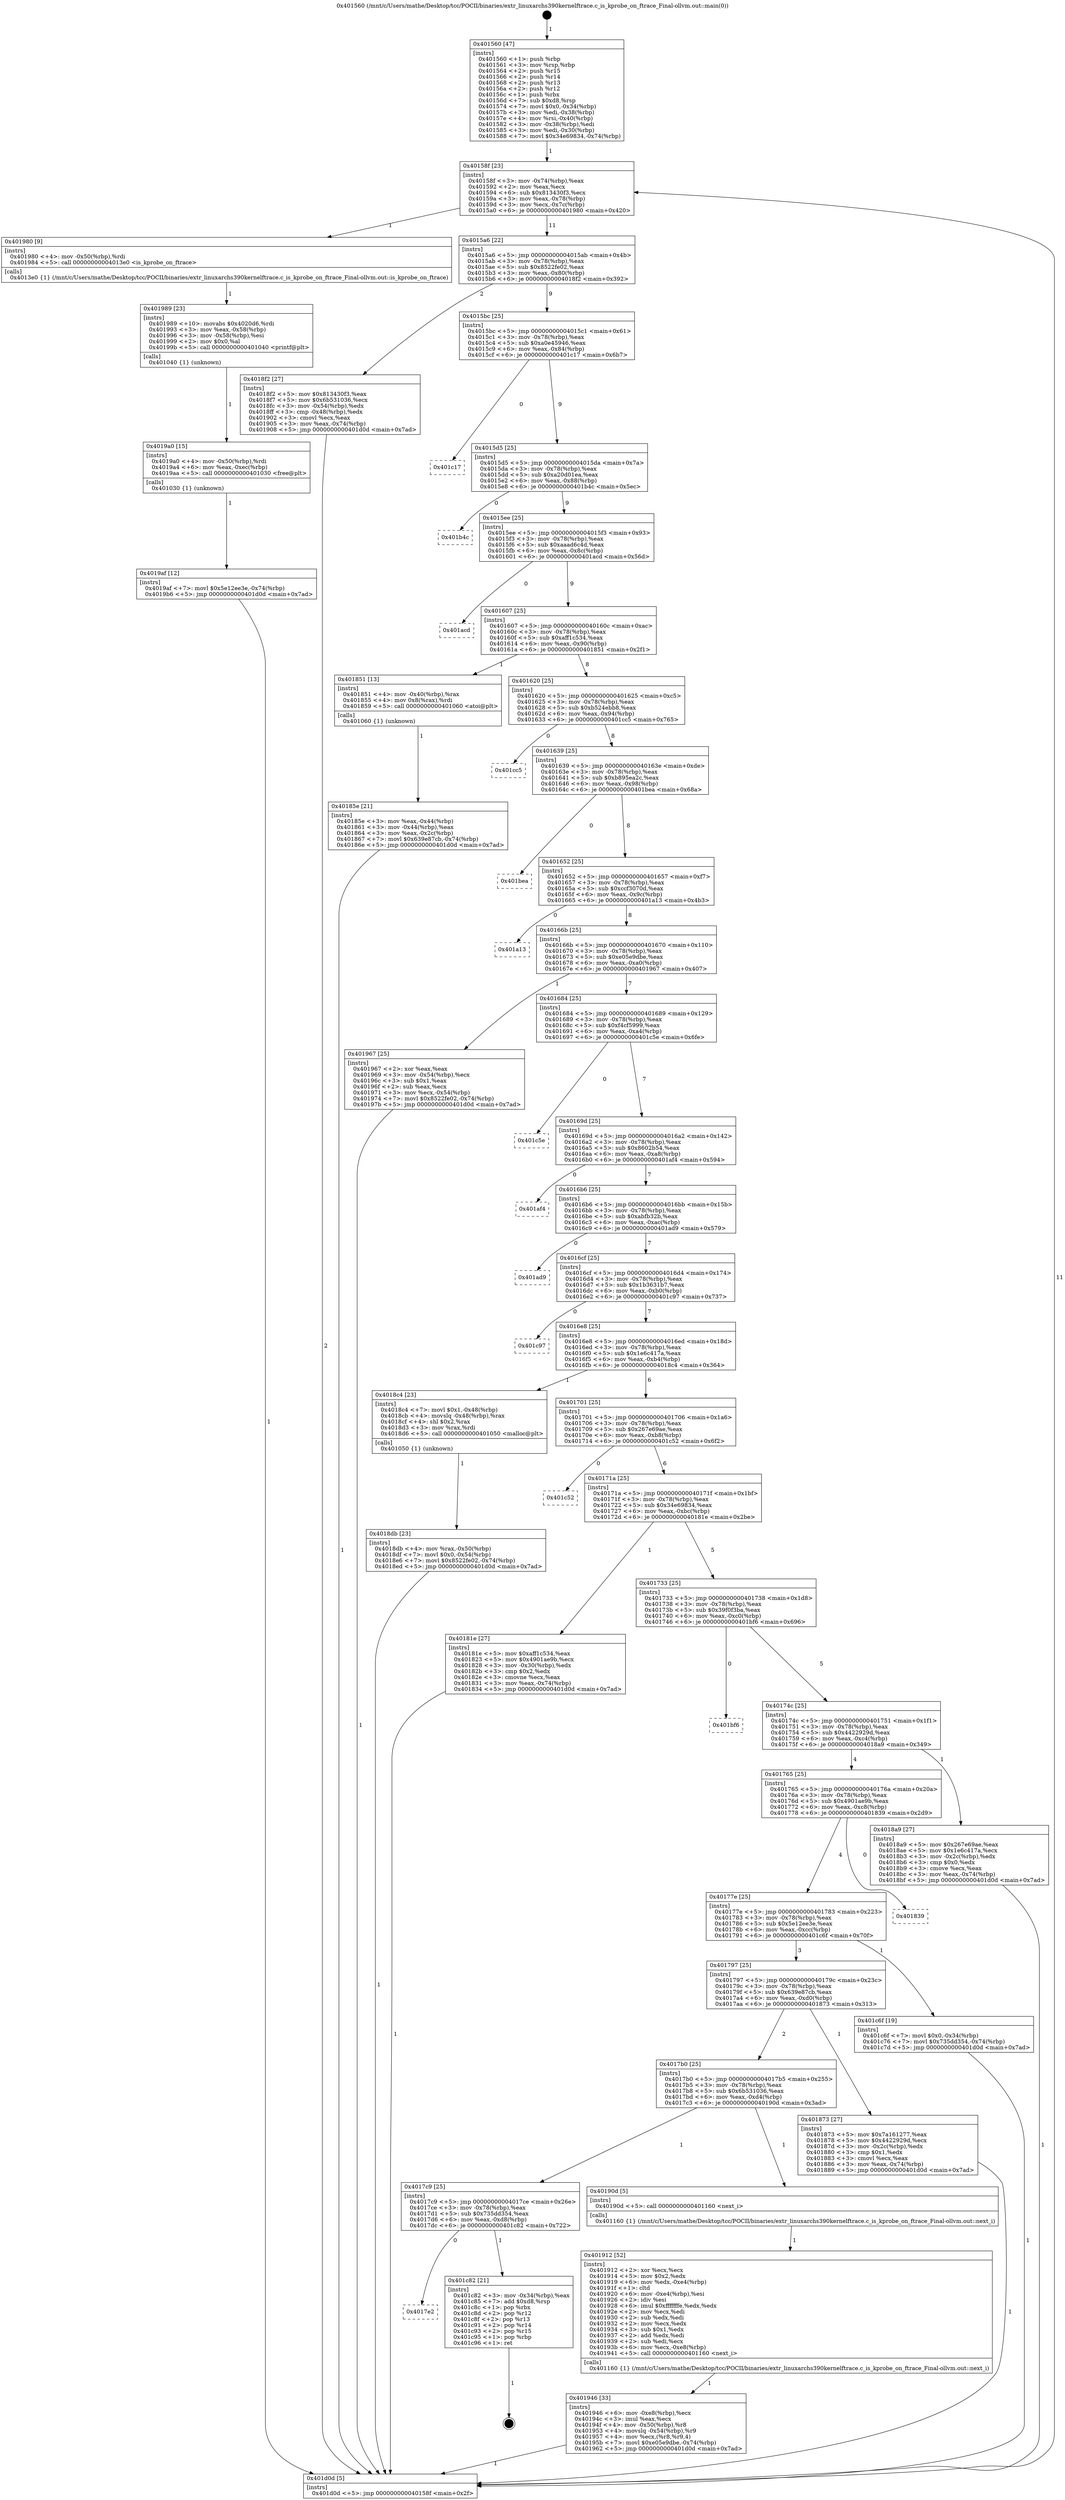 digraph "0x401560" {
  label = "0x401560 (/mnt/c/Users/mathe/Desktop/tcc/POCII/binaries/extr_linuxarchs390kernelftrace.c_is_kprobe_on_ftrace_Final-ollvm.out::main(0))"
  labelloc = "t"
  node[shape=record]

  Entry [label="",width=0.3,height=0.3,shape=circle,fillcolor=black,style=filled]
  "0x40158f" [label="{
     0x40158f [23]\l
     | [instrs]\l
     &nbsp;&nbsp;0x40158f \<+3\>: mov -0x74(%rbp),%eax\l
     &nbsp;&nbsp;0x401592 \<+2\>: mov %eax,%ecx\l
     &nbsp;&nbsp;0x401594 \<+6\>: sub $0x813430f3,%ecx\l
     &nbsp;&nbsp;0x40159a \<+3\>: mov %eax,-0x78(%rbp)\l
     &nbsp;&nbsp;0x40159d \<+3\>: mov %ecx,-0x7c(%rbp)\l
     &nbsp;&nbsp;0x4015a0 \<+6\>: je 0000000000401980 \<main+0x420\>\l
  }"]
  "0x401980" [label="{
     0x401980 [9]\l
     | [instrs]\l
     &nbsp;&nbsp;0x401980 \<+4\>: mov -0x50(%rbp),%rdi\l
     &nbsp;&nbsp;0x401984 \<+5\>: call 00000000004013e0 \<is_kprobe_on_ftrace\>\l
     | [calls]\l
     &nbsp;&nbsp;0x4013e0 \{1\} (/mnt/c/Users/mathe/Desktop/tcc/POCII/binaries/extr_linuxarchs390kernelftrace.c_is_kprobe_on_ftrace_Final-ollvm.out::is_kprobe_on_ftrace)\l
  }"]
  "0x4015a6" [label="{
     0x4015a6 [22]\l
     | [instrs]\l
     &nbsp;&nbsp;0x4015a6 \<+5\>: jmp 00000000004015ab \<main+0x4b\>\l
     &nbsp;&nbsp;0x4015ab \<+3\>: mov -0x78(%rbp),%eax\l
     &nbsp;&nbsp;0x4015ae \<+5\>: sub $0x8522fe02,%eax\l
     &nbsp;&nbsp;0x4015b3 \<+3\>: mov %eax,-0x80(%rbp)\l
     &nbsp;&nbsp;0x4015b6 \<+6\>: je 00000000004018f2 \<main+0x392\>\l
  }"]
  Exit [label="",width=0.3,height=0.3,shape=circle,fillcolor=black,style=filled,peripheries=2]
  "0x4018f2" [label="{
     0x4018f2 [27]\l
     | [instrs]\l
     &nbsp;&nbsp;0x4018f2 \<+5\>: mov $0x813430f3,%eax\l
     &nbsp;&nbsp;0x4018f7 \<+5\>: mov $0x6b531036,%ecx\l
     &nbsp;&nbsp;0x4018fc \<+3\>: mov -0x54(%rbp),%edx\l
     &nbsp;&nbsp;0x4018ff \<+3\>: cmp -0x48(%rbp),%edx\l
     &nbsp;&nbsp;0x401902 \<+3\>: cmovl %ecx,%eax\l
     &nbsp;&nbsp;0x401905 \<+3\>: mov %eax,-0x74(%rbp)\l
     &nbsp;&nbsp;0x401908 \<+5\>: jmp 0000000000401d0d \<main+0x7ad\>\l
  }"]
  "0x4015bc" [label="{
     0x4015bc [25]\l
     | [instrs]\l
     &nbsp;&nbsp;0x4015bc \<+5\>: jmp 00000000004015c1 \<main+0x61\>\l
     &nbsp;&nbsp;0x4015c1 \<+3\>: mov -0x78(%rbp),%eax\l
     &nbsp;&nbsp;0x4015c4 \<+5\>: sub $0xa0e45946,%eax\l
     &nbsp;&nbsp;0x4015c9 \<+6\>: mov %eax,-0x84(%rbp)\l
     &nbsp;&nbsp;0x4015cf \<+6\>: je 0000000000401c17 \<main+0x6b7\>\l
  }"]
  "0x4017e2" [label="{
     0x4017e2\l
  }", style=dashed]
  "0x401c17" [label="{
     0x401c17\l
  }", style=dashed]
  "0x4015d5" [label="{
     0x4015d5 [25]\l
     | [instrs]\l
     &nbsp;&nbsp;0x4015d5 \<+5\>: jmp 00000000004015da \<main+0x7a\>\l
     &nbsp;&nbsp;0x4015da \<+3\>: mov -0x78(%rbp),%eax\l
     &nbsp;&nbsp;0x4015dd \<+5\>: sub $0xa20d01ea,%eax\l
     &nbsp;&nbsp;0x4015e2 \<+6\>: mov %eax,-0x88(%rbp)\l
     &nbsp;&nbsp;0x4015e8 \<+6\>: je 0000000000401b4c \<main+0x5ec\>\l
  }"]
  "0x401c82" [label="{
     0x401c82 [21]\l
     | [instrs]\l
     &nbsp;&nbsp;0x401c82 \<+3\>: mov -0x34(%rbp),%eax\l
     &nbsp;&nbsp;0x401c85 \<+7\>: add $0xd8,%rsp\l
     &nbsp;&nbsp;0x401c8c \<+1\>: pop %rbx\l
     &nbsp;&nbsp;0x401c8d \<+2\>: pop %r12\l
     &nbsp;&nbsp;0x401c8f \<+2\>: pop %r13\l
     &nbsp;&nbsp;0x401c91 \<+2\>: pop %r14\l
     &nbsp;&nbsp;0x401c93 \<+2\>: pop %r15\l
     &nbsp;&nbsp;0x401c95 \<+1\>: pop %rbp\l
     &nbsp;&nbsp;0x401c96 \<+1\>: ret\l
  }"]
  "0x401b4c" [label="{
     0x401b4c\l
  }", style=dashed]
  "0x4015ee" [label="{
     0x4015ee [25]\l
     | [instrs]\l
     &nbsp;&nbsp;0x4015ee \<+5\>: jmp 00000000004015f3 \<main+0x93\>\l
     &nbsp;&nbsp;0x4015f3 \<+3\>: mov -0x78(%rbp),%eax\l
     &nbsp;&nbsp;0x4015f6 \<+5\>: sub $0xaaad6c4d,%eax\l
     &nbsp;&nbsp;0x4015fb \<+6\>: mov %eax,-0x8c(%rbp)\l
     &nbsp;&nbsp;0x401601 \<+6\>: je 0000000000401acd \<main+0x56d\>\l
  }"]
  "0x4019af" [label="{
     0x4019af [12]\l
     | [instrs]\l
     &nbsp;&nbsp;0x4019af \<+7\>: movl $0x5e12ee3e,-0x74(%rbp)\l
     &nbsp;&nbsp;0x4019b6 \<+5\>: jmp 0000000000401d0d \<main+0x7ad\>\l
  }"]
  "0x401acd" [label="{
     0x401acd\l
  }", style=dashed]
  "0x401607" [label="{
     0x401607 [25]\l
     | [instrs]\l
     &nbsp;&nbsp;0x401607 \<+5\>: jmp 000000000040160c \<main+0xac\>\l
     &nbsp;&nbsp;0x40160c \<+3\>: mov -0x78(%rbp),%eax\l
     &nbsp;&nbsp;0x40160f \<+5\>: sub $0xaff1c534,%eax\l
     &nbsp;&nbsp;0x401614 \<+6\>: mov %eax,-0x90(%rbp)\l
     &nbsp;&nbsp;0x40161a \<+6\>: je 0000000000401851 \<main+0x2f1\>\l
  }"]
  "0x4019a0" [label="{
     0x4019a0 [15]\l
     | [instrs]\l
     &nbsp;&nbsp;0x4019a0 \<+4\>: mov -0x50(%rbp),%rdi\l
     &nbsp;&nbsp;0x4019a4 \<+6\>: mov %eax,-0xec(%rbp)\l
     &nbsp;&nbsp;0x4019aa \<+5\>: call 0000000000401030 \<free@plt\>\l
     | [calls]\l
     &nbsp;&nbsp;0x401030 \{1\} (unknown)\l
  }"]
  "0x401851" [label="{
     0x401851 [13]\l
     | [instrs]\l
     &nbsp;&nbsp;0x401851 \<+4\>: mov -0x40(%rbp),%rax\l
     &nbsp;&nbsp;0x401855 \<+4\>: mov 0x8(%rax),%rdi\l
     &nbsp;&nbsp;0x401859 \<+5\>: call 0000000000401060 \<atoi@plt\>\l
     | [calls]\l
     &nbsp;&nbsp;0x401060 \{1\} (unknown)\l
  }"]
  "0x401620" [label="{
     0x401620 [25]\l
     | [instrs]\l
     &nbsp;&nbsp;0x401620 \<+5\>: jmp 0000000000401625 \<main+0xc5\>\l
     &nbsp;&nbsp;0x401625 \<+3\>: mov -0x78(%rbp),%eax\l
     &nbsp;&nbsp;0x401628 \<+5\>: sub $0xb524ebb8,%eax\l
     &nbsp;&nbsp;0x40162d \<+6\>: mov %eax,-0x94(%rbp)\l
     &nbsp;&nbsp;0x401633 \<+6\>: je 0000000000401cc5 \<main+0x765\>\l
  }"]
  "0x401989" [label="{
     0x401989 [23]\l
     | [instrs]\l
     &nbsp;&nbsp;0x401989 \<+10\>: movabs $0x4020d6,%rdi\l
     &nbsp;&nbsp;0x401993 \<+3\>: mov %eax,-0x58(%rbp)\l
     &nbsp;&nbsp;0x401996 \<+3\>: mov -0x58(%rbp),%esi\l
     &nbsp;&nbsp;0x401999 \<+2\>: mov $0x0,%al\l
     &nbsp;&nbsp;0x40199b \<+5\>: call 0000000000401040 \<printf@plt\>\l
     | [calls]\l
     &nbsp;&nbsp;0x401040 \{1\} (unknown)\l
  }"]
  "0x401cc5" [label="{
     0x401cc5\l
  }", style=dashed]
  "0x401639" [label="{
     0x401639 [25]\l
     | [instrs]\l
     &nbsp;&nbsp;0x401639 \<+5\>: jmp 000000000040163e \<main+0xde\>\l
     &nbsp;&nbsp;0x40163e \<+3\>: mov -0x78(%rbp),%eax\l
     &nbsp;&nbsp;0x401641 \<+5\>: sub $0xb895ea2c,%eax\l
     &nbsp;&nbsp;0x401646 \<+6\>: mov %eax,-0x98(%rbp)\l
     &nbsp;&nbsp;0x40164c \<+6\>: je 0000000000401bea \<main+0x68a\>\l
  }"]
  "0x401946" [label="{
     0x401946 [33]\l
     | [instrs]\l
     &nbsp;&nbsp;0x401946 \<+6\>: mov -0xe8(%rbp),%ecx\l
     &nbsp;&nbsp;0x40194c \<+3\>: imul %eax,%ecx\l
     &nbsp;&nbsp;0x40194f \<+4\>: mov -0x50(%rbp),%r8\l
     &nbsp;&nbsp;0x401953 \<+4\>: movslq -0x54(%rbp),%r9\l
     &nbsp;&nbsp;0x401957 \<+4\>: mov %ecx,(%r8,%r9,4)\l
     &nbsp;&nbsp;0x40195b \<+7\>: movl $0xe05e9dbe,-0x74(%rbp)\l
     &nbsp;&nbsp;0x401962 \<+5\>: jmp 0000000000401d0d \<main+0x7ad\>\l
  }"]
  "0x401bea" [label="{
     0x401bea\l
  }", style=dashed]
  "0x401652" [label="{
     0x401652 [25]\l
     | [instrs]\l
     &nbsp;&nbsp;0x401652 \<+5\>: jmp 0000000000401657 \<main+0xf7\>\l
     &nbsp;&nbsp;0x401657 \<+3\>: mov -0x78(%rbp),%eax\l
     &nbsp;&nbsp;0x40165a \<+5\>: sub $0xccf3070d,%eax\l
     &nbsp;&nbsp;0x40165f \<+6\>: mov %eax,-0x9c(%rbp)\l
     &nbsp;&nbsp;0x401665 \<+6\>: je 0000000000401a13 \<main+0x4b3\>\l
  }"]
  "0x401912" [label="{
     0x401912 [52]\l
     | [instrs]\l
     &nbsp;&nbsp;0x401912 \<+2\>: xor %ecx,%ecx\l
     &nbsp;&nbsp;0x401914 \<+5\>: mov $0x2,%edx\l
     &nbsp;&nbsp;0x401919 \<+6\>: mov %edx,-0xe4(%rbp)\l
     &nbsp;&nbsp;0x40191f \<+1\>: cltd\l
     &nbsp;&nbsp;0x401920 \<+6\>: mov -0xe4(%rbp),%esi\l
     &nbsp;&nbsp;0x401926 \<+2\>: idiv %esi\l
     &nbsp;&nbsp;0x401928 \<+6\>: imul $0xfffffffe,%edx,%edx\l
     &nbsp;&nbsp;0x40192e \<+2\>: mov %ecx,%edi\l
     &nbsp;&nbsp;0x401930 \<+2\>: sub %edx,%edi\l
     &nbsp;&nbsp;0x401932 \<+2\>: mov %ecx,%edx\l
     &nbsp;&nbsp;0x401934 \<+3\>: sub $0x1,%edx\l
     &nbsp;&nbsp;0x401937 \<+2\>: add %edx,%edi\l
     &nbsp;&nbsp;0x401939 \<+2\>: sub %edi,%ecx\l
     &nbsp;&nbsp;0x40193b \<+6\>: mov %ecx,-0xe8(%rbp)\l
     &nbsp;&nbsp;0x401941 \<+5\>: call 0000000000401160 \<next_i\>\l
     | [calls]\l
     &nbsp;&nbsp;0x401160 \{1\} (/mnt/c/Users/mathe/Desktop/tcc/POCII/binaries/extr_linuxarchs390kernelftrace.c_is_kprobe_on_ftrace_Final-ollvm.out::next_i)\l
  }"]
  "0x401a13" [label="{
     0x401a13\l
  }", style=dashed]
  "0x40166b" [label="{
     0x40166b [25]\l
     | [instrs]\l
     &nbsp;&nbsp;0x40166b \<+5\>: jmp 0000000000401670 \<main+0x110\>\l
     &nbsp;&nbsp;0x401670 \<+3\>: mov -0x78(%rbp),%eax\l
     &nbsp;&nbsp;0x401673 \<+5\>: sub $0xe05e9dbe,%eax\l
     &nbsp;&nbsp;0x401678 \<+6\>: mov %eax,-0xa0(%rbp)\l
     &nbsp;&nbsp;0x40167e \<+6\>: je 0000000000401967 \<main+0x407\>\l
  }"]
  "0x4017c9" [label="{
     0x4017c9 [25]\l
     | [instrs]\l
     &nbsp;&nbsp;0x4017c9 \<+5\>: jmp 00000000004017ce \<main+0x26e\>\l
     &nbsp;&nbsp;0x4017ce \<+3\>: mov -0x78(%rbp),%eax\l
     &nbsp;&nbsp;0x4017d1 \<+5\>: sub $0x735dd354,%eax\l
     &nbsp;&nbsp;0x4017d6 \<+6\>: mov %eax,-0xd8(%rbp)\l
     &nbsp;&nbsp;0x4017dc \<+6\>: je 0000000000401c82 \<main+0x722\>\l
  }"]
  "0x401967" [label="{
     0x401967 [25]\l
     | [instrs]\l
     &nbsp;&nbsp;0x401967 \<+2\>: xor %eax,%eax\l
     &nbsp;&nbsp;0x401969 \<+3\>: mov -0x54(%rbp),%ecx\l
     &nbsp;&nbsp;0x40196c \<+3\>: sub $0x1,%eax\l
     &nbsp;&nbsp;0x40196f \<+2\>: sub %eax,%ecx\l
     &nbsp;&nbsp;0x401971 \<+3\>: mov %ecx,-0x54(%rbp)\l
     &nbsp;&nbsp;0x401974 \<+7\>: movl $0x8522fe02,-0x74(%rbp)\l
     &nbsp;&nbsp;0x40197b \<+5\>: jmp 0000000000401d0d \<main+0x7ad\>\l
  }"]
  "0x401684" [label="{
     0x401684 [25]\l
     | [instrs]\l
     &nbsp;&nbsp;0x401684 \<+5\>: jmp 0000000000401689 \<main+0x129\>\l
     &nbsp;&nbsp;0x401689 \<+3\>: mov -0x78(%rbp),%eax\l
     &nbsp;&nbsp;0x40168c \<+5\>: sub $0xf4cf5999,%eax\l
     &nbsp;&nbsp;0x401691 \<+6\>: mov %eax,-0xa4(%rbp)\l
     &nbsp;&nbsp;0x401697 \<+6\>: je 0000000000401c5e \<main+0x6fe\>\l
  }"]
  "0x40190d" [label="{
     0x40190d [5]\l
     | [instrs]\l
     &nbsp;&nbsp;0x40190d \<+5\>: call 0000000000401160 \<next_i\>\l
     | [calls]\l
     &nbsp;&nbsp;0x401160 \{1\} (/mnt/c/Users/mathe/Desktop/tcc/POCII/binaries/extr_linuxarchs390kernelftrace.c_is_kprobe_on_ftrace_Final-ollvm.out::next_i)\l
  }"]
  "0x401c5e" [label="{
     0x401c5e\l
  }", style=dashed]
  "0x40169d" [label="{
     0x40169d [25]\l
     | [instrs]\l
     &nbsp;&nbsp;0x40169d \<+5\>: jmp 00000000004016a2 \<main+0x142\>\l
     &nbsp;&nbsp;0x4016a2 \<+3\>: mov -0x78(%rbp),%eax\l
     &nbsp;&nbsp;0x4016a5 \<+5\>: sub $0x8602b54,%eax\l
     &nbsp;&nbsp;0x4016aa \<+6\>: mov %eax,-0xa8(%rbp)\l
     &nbsp;&nbsp;0x4016b0 \<+6\>: je 0000000000401af4 \<main+0x594\>\l
  }"]
  "0x4018db" [label="{
     0x4018db [23]\l
     | [instrs]\l
     &nbsp;&nbsp;0x4018db \<+4\>: mov %rax,-0x50(%rbp)\l
     &nbsp;&nbsp;0x4018df \<+7\>: movl $0x0,-0x54(%rbp)\l
     &nbsp;&nbsp;0x4018e6 \<+7\>: movl $0x8522fe02,-0x74(%rbp)\l
     &nbsp;&nbsp;0x4018ed \<+5\>: jmp 0000000000401d0d \<main+0x7ad\>\l
  }"]
  "0x401af4" [label="{
     0x401af4\l
  }", style=dashed]
  "0x4016b6" [label="{
     0x4016b6 [25]\l
     | [instrs]\l
     &nbsp;&nbsp;0x4016b6 \<+5\>: jmp 00000000004016bb \<main+0x15b\>\l
     &nbsp;&nbsp;0x4016bb \<+3\>: mov -0x78(%rbp),%eax\l
     &nbsp;&nbsp;0x4016be \<+5\>: sub $0xabfb32b,%eax\l
     &nbsp;&nbsp;0x4016c3 \<+6\>: mov %eax,-0xac(%rbp)\l
     &nbsp;&nbsp;0x4016c9 \<+6\>: je 0000000000401ad9 \<main+0x579\>\l
  }"]
  "0x4017b0" [label="{
     0x4017b0 [25]\l
     | [instrs]\l
     &nbsp;&nbsp;0x4017b0 \<+5\>: jmp 00000000004017b5 \<main+0x255\>\l
     &nbsp;&nbsp;0x4017b5 \<+3\>: mov -0x78(%rbp),%eax\l
     &nbsp;&nbsp;0x4017b8 \<+5\>: sub $0x6b531036,%eax\l
     &nbsp;&nbsp;0x4017bd \<+6\>: mov %eax,-0xd4(%rbp)\l
     &nbsp;&nbsp;0x4017c3 \<+6\>: je 000000000040190d \<main+0x3ad\>\l
  }"]
  "0x401ad9" [label="{
     0x401ad9\l
  }", style=dashed]
  "0x4016cf" [label="{
     0x4016cf [25]\l
     | [instrs]\l
     &nbsp;&nbsp;0x4016cf \<+5\>: jmp 00000000004016d4 \<main+0x174\>\l
     &nbsp;&nbsp;0x4016d4 \<+3\>: mov -0x78(%rbp),%eax\l
     &nbsp;&nbsp;0x4016d7 \<+5\>: sub $0x1b3631b7,%eax\l
     &nbsp;&nbsp;0x4016dc \<+6\>: mov %eax,-0xb0(%rbp)\l
     &nbsp;&nbsp;0x4016e2 \<+6\>: je 0000000000401c97 \<main+0x737\>\l
  }"]
  "0x401873" [label="{
     0x401873 [27]\l
     | [instrs]\l
     &nbsp;&nbsp;0x401873 \<+5\>: mov $0x7a161277,%eax\l
     &nbsp;&nbsp;0x401878 \<+5\>: mov $0x4422929d,%ecx\l
     &nbsp;&nbsp;0x40187d \<+3\>: mov -0x2c(%rbp),%edx\l
     &nbsp;&nbsp;0x401880 \<+3\>: cmp $0x1,%edx\l
     &nbsp;&nbsp;0x401883 \<+3\>: cmovl %ecx,%eax\l
     &nbsp;&nbsp;0x401886 \<+3\>: mov %eax,-0x74(%rbp)\l
     &nbsp;&nbsp;0x401889 \<+5\>: jmp 0000000000401d0d \<main+0x7ad\>\l
  }"]
  "0x401c97" [label="{
     0x401c97\l
  }", style=dashed]
  "0x4016e8" [label="{
     0x4016e8 [25]\l
     | [instrs]\l
     &nbsp;&nbsp;0x4016e8 \<+5\>: jmp 00000000004016ed \<main+0x18d\>\l
     &nbsp;&nbsp;0x4016ed \<+3\>: mov -0x78(%rbp),%eax\l
     &nbsp;&nbsp;0x4016f0 \<+5\>: sub $0x1e6c417a,%eax\l
     &nbsp;&nbsp;0x4016f5 \<+6\>: mov %eax,-0xb4(%rbp)\l
     &nbsp;&nbsp;0x4016fb \<+6\>: je 00000000004018c4 \<main+0x364\>\l
  }"]
  "0x401797" [label="{
     0x401797 [25]\l
     | [instrs]\l
     &nbsp;&nbsp;0x401797 \<+5\>: jmp 000000000040179c \<main+0x23c\>\l
     &nbsp;&nbsp;0x40179c \<+3\>: mov -0x78(%rbp),%eax\l
     &nbsp;&nbsp;0x40179f \<+5\>: sub $0x639e87cb,%eax\l
     &nbsp;&nbsp;0x4017a4 \<+6\>: mov %eax,-0xd0(%rbp)\l
     &nbsp;&nbsp;0x4017aa \<+6\>: je 0000000000401873 \<main+0x313\>\l
  }"]
  "0x4018c4" [label="{
     0x4018c4 [23]\l
     | [instrs]\l
     &nbsp;&nbsp;0x4018c4 \<+7\>: movl $0x1,-0x48(%rbp)\l
     &nbsp;&nbsp;0x4018cb \<+4\>: movslq -0x48(%rbp),%rax\l
     &nbsp;&nbsp;0x4018cf \<+4\>: shl $0x2,%rax\l
     &nbsp;&nbsp;0x4018d3 \<+3\>: mov %rax,%rdi\l
     &nbsp;&nbsp;0x4018d6 \<+5\>: call 0000000000401050 \<malloc@plt\>\l
     | [calls]\l
     &nbsp;&nbsp;0x401050 \{1\} (unknown)\l
  }"]
  "0x401701" [label="{
     0x401701 [25]\l
     | [instrs]\l
     &nbsp;&nbsp;0x401701 \<+5\>: jmp 0000000000401706 \<main+0x1a6\>\l
     &nbsp;&nbsp;0x401706 \<+3\>: mov -0x78(%rbp),%eax\l
     &nbsp;&nbsp;0x401709 \<+5\>: sub $0x267e69ae,%eax\l
     &nbsp;&nbsp;0x40170e \<+6\>: mov %eax,-0xb8(%rbp)\l
     &nbsp;&nbsp;0x401714 \<+6\>: je 0000000000401c52 \<main+0x6f2\>\l
  }"]
  "0x401c6f" [label="{
     0x401c6f [19]\l
     | [instrs]\l
     &nbsp;&nbsp;0x401c6f \<+7\>: movl $0x0,-0x34(%rbp)\l
     &nbsp;&nbsp;0x401c76 \<+7\>: movl $0x735dd354,-0x74(%rbp)\l
     &nbsp;&nbsp;0x401c7d \<+5\>: jmp 0000000000401d0d \<main+0x7ad\>\l
  }"]
  "0x401c52" [label="{
     0x401c52\l
  }", style=dashed]
  "0x40171a" [label="{
     0x40171a [25]\l
     | [instrs]\l
     &nbsp;&nbsp;0x40171a \<+5\>: jmp 000000000040171f \<main+0x1bf\>\l
     &nbsp;&nbsp;0x40171f \<+3\>: mov -0x78(%rbp),%eax\l
     &nbsp;&nbsp;0x401722 \<+5\>: sub $0x34e69834,%eax\l
     &nbsp;&nbsp;0x401727 \<+6\>: mov %eax,-0xbc(%rbp)\l
     &nbsp;&nbsp;0x40172d \<+6\>: je 000000000040181e \<main+0x2be\>\l
  }"]
  "0x40177e" [label="{
     0x40177e [25]\l
     | [instrs]\l
     &nbsp;&nbsp;0x40177e \<+5\>: jmp 0000000000401783 \<main+0x223\>\l
     &nbsp;&nbsp;0x401783 \<+3\>: mov -0x78(%rbp),%eax\l
     &nbsp;&nbsp;0x401786 \<+5\>: sub $0x5e12ee3e,%eax\l
     &nbsp;&nbsp;0x40178b \<+6\>: mov %eax,-0xcc(%rbp)\l
     &nbsp;&nbsp;0x401791 \<+6\>: je 0000000000401c6f \<main+0x70f\>\l
  }"]
  "0x40181e" [label="{
     0x40181e [27]\l
     | [instrs]\l
     &nbsp;&nbsp;0x40181e \<+5\>: mov $0xaff1c534,%eax\l
     &nbsp;&nbsp;0x401823 \<+5\>: mov $0x4901ae9b,%ecx\l
     &nbsp;&nbsp;0x401828 \<+3\>: mov -0x30(%rbp),%edx\l
     &nbsp;&nbsp;0x40182b \<+3\>: cmp $0x2,%edx\l
     &nbsp;&nbsp;0x40182e \<+3\>: cmovne %ecx,%eax\l
     &nbsp;&nbsp;0x401831 \<+3\>: mov %eax,-0x74(%rbp)\l
     &nbsp;&nbsp;0x401834 \<+5\>: jmp 0000000000401d0d \<main+0x7ad\>\l
  }"]
  "0x401733" [label="{
     0x401733 [25]\l
     | [instrs]\l
     &nbsp;&nbsp;0x401733 \<+5\>: jmp 0000000000401738 \<main+0x1d8\>\l
     &nbsp;&nbsp;0x401738 \<+3\>: mov -0x78(%rbp),%eax\l
     &nbsp;&nbsp;0x40173b \<+5\>: sub $0x39f0f3ba,%eax\l
     &nbsp;&nbsp;0x401740 \<+6\>: mov %eax,-0xc0(%rbp)\l
     &nbsp;&nbsp;0x401746 \<+6\>: je 0000000000401bf6 \<main+0x696\>\l
  }"]
  "0x401d0d" [label="{
     0x401d0d [5]\l
     | [instrs]\l
     &nbsp;&nbsp;0x401d0d \<+5\>: jmp 000000000040158f \<main+0x2f\>\l
  }"]
  "0x401560" [label="{
     0x401560 [47]\l
     | [instrs]\l
     &nbsp;&nbsp;0x401560 \<+1\>: push %rbp\l
     &nbsp;&nbsp;0x401561 \<+3\>: mov %rsp,%rbp\l
     &nbsp;&nbsp;0x401564 \<+2\>: push %r15\l
     &nbsp;&nbsp;0x401566 \<+2\>: push %r14\l
     &nbsp;&nbsp;0x401568 \<+2\>: push %r13\l
     &nbsp;&nbsp;0x40156a \<+2\>: push %r12\l
     &nbsp;&nbsp;0x40156c \<+1\>: push %rbx\l
     &nbsp;&nbsp;0x40156d \<+7\>: sub $0xd8,%rsp\l
     &nbsp;&nbsp;0x401574 \<+7\>: movl $0x0,-0x34(%rbp)\l
     &nbsp;&nbsp;0x40157b \<+3\>: mov %edi,-0x38(%rbp)\l
     &nbsp;&nbsp;0x40157e \<+4\>: mov %rsi,-0x40(%rbp)\l
     &nbsp;&nbsp;0x401582 \<+3\>: mov -0x38(%rbp),%edi\l
     &nbsp;&nbsp;0x401585 \<+3\>: mov %edi,-0x30(%rbp)\l
     &nbsp;&nbsp;0x401588 \<+7\>: movl $0x34e69834,-0x74(%rbp)\l
  }"]
  "0x40185e" [label="{
     0x40185e [21]\l
     | [instrs]\l
     &nbsp;&nbsp;0x40185e \<+3\>: mov %eax,-0x44(%rbp)\l
     &nbsp;&nbsp;0x401861 \<+3\>: mov -0x44(%rbp),%eax\l
     &nbsp;&nbsp;0x401864 \<+3\>: mov %eax,-0x2c(%rbp)\l
     &nbsp;&nbsp;0x401867 \<+7\>: movl $0x639e87cb,-0x74(%rbp)\l
     &nbsp;&nbsp;0x40186e \<+5\>: jmp 0000000000401d0d \<main+0x7ad\>\l
  }"]
  "0x401839" [label="{
     0x401839\l
  }", style=dashed]
  "0x401bf6" [label="{
     0x401bf6\l
  }", style=dashed]
  "0x40174c" [label="{
     0x40174c [25]\l
     | [instrs]\l
     &nbsp;&nbsp;0x40174c \<+5\>: jmp 0000000000401751 \<main+0x1f1\>\l
     &nbsp;&nbsp;0x401751 \<+3\>: mov -0x78(%rbp),%eax\l
     &nbsp;&nbsp;0x401754 \<+5\>: sub $0x4422929d,%eax\l
     &nbsp;&nbsp;0x401759 \<+6\>: mov %eax,-0xc4(%rbp)\l
     &nbsp;&nbsp;0x40175f \<+6\>: je 00000000004018a9 \<main+0x349\>\l
  }"]
  "0x401765" [label="{
     0x401765 [25]\l
     | [instrs]\l
     &nbsp;&nbsp;0x401765 \<+5\>: jmp 000000000040176a \<main+0x20a\>\l
     &nbsp;&nbsp;0x40176a \<+3\>: mov -0x78(%rbp),%eax\l
     &nbsp;&nbsp;0x40176d \<+5\>: sub $0x4901ae9b,%eax\l
     &nbsp;&nbsp;0x401772 \<+6\>: mov %eax,-0xc8(%rbp)\l
     &nbsp;&nbsp;0x401778 \<+6\>: je 0000000000401839 \<main+0x2d9\>\l
  }"]
  "0x4018a9" [label="{
     0x4018a9 [27]\l
     | [instrs]\l
     &nbsp;&nbsp;0x4018a9 \<+5\>: mov $0x267e69ae,%eax\l
     &nbsp;&nbsp;0x4018ae \<+5\>: mov $0x1e6c417a,%ecx\l
     &nbsp;&nbsp;0x4018b3 \<+3\>: mov -0x2c(%rbp),%edx\l
     &nbsp;&nbsp;0x4018b6 \<+3\>: cmp $0x0,%edx\l
     &nbsp;&nbsp;0x4018b9 \<+3\>: cmove %ecx,%eax\l
     &nbsp;&nbsp;0x4018bc \<+3\>: mov %eax,-0x74(%rbp)\l
     &nbsp;&nbsp;0x4018bf \<+5\>: jmp 0000000000401d0d \<main+0x7ad\>\l
  }"]
  Entry -> "0x401560" [label=" 1"]
  "0x40158f" -> "0x401980" [label=" 1"]
  "0x40158f" -> "0x4015a6" [label=" 11"]
  "0x401c82" -> Exit [label=" 1"]
  "0x4015a6" -> "0x4018f2" [label=" 2"]
  "0x4015a6" -> "0x4015bc" [label=" 9"]
  "0x4017c9" -> "0x4017e2" [label=" 0"]
  "0x4015bc" -> "0x401c17" [label=" 0"]
  "0x4015bc" -> "0x4015d5" [label=" 9"]
  "0x4017c9" -> "0x401c82" [label=" 1"]
  "0x4015d5" -> "0x401b4c" [label=" 0"]
  "0x4015d5" -> "0x4015ee" [label=" 9"]
  "0x401c6f" -> "0x401d0d" [label=" 1"]
  "0x4015ee" -> "0x401acd" [label=" 0"]
  "0x4015ee" -> "0x401607" [label=" 9"]
  "0x4019af" -> "0x401d0d" [label=" 1"]
  "0x401607" -> "0x401851" [label=" 1"]
  "0x401607" -> "0x401620" [label=" 8"]
  "0x4019a0" -> "0x4019af" [label=" 1"]
  "0x401620" -> "0x401cc5" [label=" 0"]
  "0x401620" -> "0x401639" [label=" 8"]
  "0x401989" -> "0x4019a0" [label=" 1"]
  "0x401639" -> "0x401bea" [label=" 0"]
  "0x401639" -> "0x401652" [label=" 8"]
  "0x401980" -> "0x401989" [label=" 1"]
  "0x401652" -> "0x401a13" [label=" 0"]
  "0x401652" -> "0x40166b" [label=" 8"]
  "0x401967" -> "0x401d0d" [label=" 1"]
  "0x40166b" -> "0x401967" [label=" 1"]
  "0x40166b" -> "0x401684" [label=" 7"]
  "0x401946" -> "0x401d0d" [label=" 1"]
  "0x401684" -> "0x401c5e" [label=" 0"]
  "0x401684" -> "0x40169d" [label=" 7"]
  "0x401912" -> "0x401946" [label=" 1"]
  "0x40169d" -> "0x401af4" [label=" 0"]
  "0x40169d" -> "0x4016b6" [label=" 7"]
  "0x4017b0" -> "0x4017c9" [label=" 1"]
  "0x4016b6" -> "0x401ad9" [label=" 0"]
  "0x4016b6" -> "0x4016cf" [label=" 7"]
  "0x4017b0" -> "0x40190d" [label=" 1"]
  "0x4016cf" -> "0x401c97" [label=" 0"]
  "0x4016cf" -> "0x4016e8" [label=" 7"]
  "0x40190d" -> "0x401912" [label=" 1"]
  "0x4016e8" -> "0x4018c4" [label=" 1"]
  "0x4016e8" -> "0x401701" [label=" 6"]
  "0x4018db" -> "0x401d0d" [label=" 1"]
  "0x401701" -> "0x401c52" [label=" 0"]
  "0x401701" -> "0x40171a" [label=" 6"]
  "0x4018c4" -> "0x4018db" [label=" 1"]
  "0x40171a" -> "0x40181e" [label=" 1"]
  "0x40171a" -> "0x401733" [label=" 5"]
  "0x40181e" -> "0x401d0d" [label=" 1"]
  "0x401560" -> "0x40158f" [label=" 1"]
  "0x401d0d" -> "0x40158f" [label=" 11"]
  "0x401851" -> "0x40185e" [label=" 1"]
  "0x40185e" -> "0x401d0d" [label=" 1"]
  "0x401873" -> "0x401d0d" [label=" 1"]
  "0x401733" -> "0x401bf6" [label=" 0"]
  "0x401733" -> "0x40174c" [label=" 5"]
  "0x401797" -> "0x4017b0" [label=" 2"]
  "0x40174c" -> "0x4018a9" [label=" 1"]
  "0x40174c" -> "0x401765" [label=" 4"]
  "0x401797" -> "0x401873" [label=" 1"]
  "0x401765" -> "0x401839" [label=" 0"]
  "0x401765" -> "0x40177e" [label=" 4"]
  "0x4018a9" -> "0x401d0d" [label=" 1"]
  "0x40177e" -> "0x401c6f" [label=" 1"]
  "0x40177e" -> "0x401797" [label=" 3"]
  "0x4018f2" -> "0x401d0d" [label=" 2"]
}
